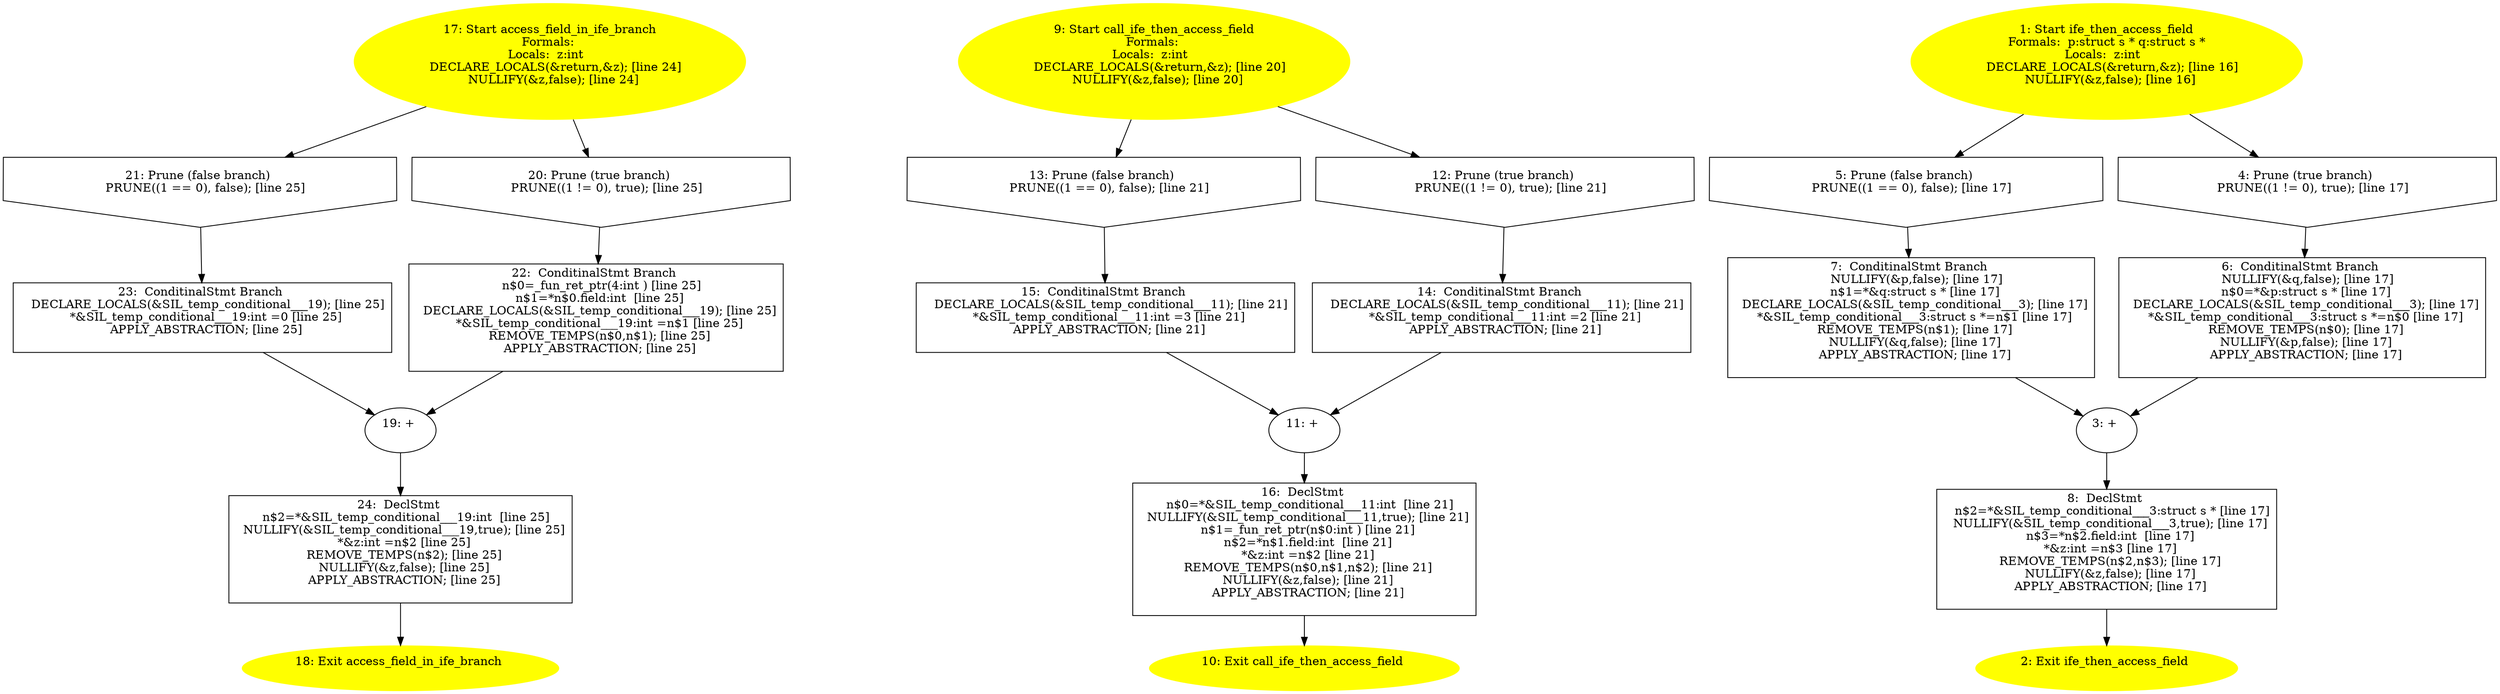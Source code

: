 digraph iCFG {
24 [label="24:  DeclStmt \n   n$2=*&SIL_temp_conditional___19:int  [line 25]\n  NULLIFY(&SIL_temp_conditional___19,true); [line 25]\n  *&z:int =n$2 [line 25]\n  REMOVE_TEMPS(n$2); [line 25]\n  NULLIFY(&z,false); [line 25]\n  APPLY_ABSTRACTION; [line 25]\n " shape="box"]
	

	 24 -> 18 ;
23 [label="23:  ConditinalStmt Branch \n   DECLARE_LOCALS(&SIL_temp_conditional___19); [line 25]\n  *&SIL_temp_conditional___19:int =0 [line 25]\n  APPLY_ABSTRACTION; [line 25]\n " shape="box"]
	

	 23 -> 19 ;
22 [label="22:  ConditinalStmt Branch \n   n$0=_fun_ret_ptr(4:int ) [line 25]\n  n$1=*n$0.field:int  [line 25]\n  DECLARE_LOCALS(&SIL_temp_conditional___19); [line 25]\n  *&SIL_temp_conditional___19:int =n$1 [line 25]\n  REMOVE_TEMPS(n$0,n$1); [line 25]\n  APPLY_ABSTRACTION; [line 25]\n " shape="box"]
	

	 22 -> 19 ;
21 [label="21: Prune (false branch) \n   PRUNE((1 == 0), false); [line 25]\n " shape="invhouse"]
	

	 21 -> 23 ;
20 [label="20: Prune (true branch) \n   PRUNE((1 != 0), true); [line 25]\n " shape="invhouse"]
	

	 20 -> 22 ;
19 [label="19: + \n  " ]
	

	 19 -> 24 ;
18 [label="18: Exit access_field_in_ife_branch \n  " color=yellow style=filled]
	

17 [label="17: Start access_field_in_ife_branch\nFormals: \nLocals:  z:int  \n   DECLARE_LOCALS(&return,&z); [line 24]\n  NULLIFY(&z,false); [line 24]\n " color=yellow style=filled]
	

	 17 -> 20 ;
	 17 -> 21 ;
16 [label="16:  DeclStmt \n   n$0=*&SIL_temp_conditional___11:int  [line 21]\n  NULLIFY(&SIL_temp_conditional___11,true); [line 21]\n  n$1=_fun_ret_ptr(n$0:int ) [line 21]\n  n$2=*n$1.field:int  [line 21]\n  *&z:int =n$2 [line 21]\n  REMOVE_TEMPS(n$0,n$1,n$2); [line 21]\n  NULLIFY(&z,false); [line 21]\n  APPLY_ABSTRACTION; [line 21]\n " shape="box"]
	

	 16 -> 10 ;
15 [label="15:  ConditinalStmt Branch \n   DECLARE_LOCALS(&SIL_temp_conditional___11); [line 21]\n  *&SIL_temp_conditional___11:int =3 [line 21]\n  APPLY_ABSTRACTION; [line 21]\n " shape="box"]
	

	 15 -> 11 ;
14 [label="14:  ConditinalStmt Branch \n   DECLARE_LOCALS(&SIL_temp_conditional___11); [line 21]\n  *&SIL_temp_conditional___11:int =2 [line 21]\n  APPLY_ABSTRACTION; [line 21]\n " shape="box"]
	

	 14 -> 11 ;
13 [label="13: Prune (false branch) \n   PRUNE((1 == 0), false); [line 21]\n " shape="invhouse"]
	

	 13 -> 15 ;
12 [label="12: Prune (true branch) \n   PRUNE((1 != 0), true); [line 21]\n " shape="invhouse"]
	

	 12 -> 14 ;
11 [label="11: + \n  " ]
	

	 11 -> 16 ;
10 [label="10: Exit call_ife_then_access_field \n  " color=yellow style=filled]
	

9 [label="9: Start call_ife_then_access_field\nFormals: \nLocals:  z:int  \n   DECLARE_LOCALS(&return,&z); [line 20]\n  NULLIFY(&z,false); [line 20]\n " color=yellow style=filled]
	

	 9 -> 12 ;
	 9 -> 13 ;
8 [label="8:  DeclStmt \n   n$2=*&SIL_temp_conditional___3:struct s * [line 17]\n  NULLIFY(&SIL_temp_conditional___3,true); [line 17]\n  n$3=*n$2.field:int  [line 17]\n  *&z:int =n$3 [line 17]\n  REMOVE_TEMPS(n$2,n$3); [line 17]\n  NULLIFY(&z,false); [line 17]\n  APPLY_ABSTRACTION; [line 17]\n " shape="box"]
	

	 8 -> 2 ;
7 [label="7:  ConditinalStmt Branch \n   NULLIFY(&p,false); [line 17]\n  n$1=*&q:struct s * [line 17]\n  DECLARE_LOCALS(&SIL_temp_conditional___3); [line 17]\n  *&SIL_temp_conditional___3:struct s *=n$1 [line 17]\n  REMOVE_TEMPS(n$1); [line 17]\n  NULLIFY(&q,false); [line 17]\n  APPLY_ABSTRACTION; [line 17]\n " shape="box"]
	

	 7 -> 3 ;
6 [label="6:  ConditinalStmt Branch \n   NULLIFY(&q,false); [line 17]\n  n$0=*&p:struct s * [line 17]\n  DECLARE_LOCALS(&SIL_temp_conditional___3); [line 17]\n  *&SIL_temp_conditional___3:struct s *=n$0 [line 17]\n  REMOVE_TEMPS(n$0); [line 17]\n  NULLIFY(&p,false); [line 17]\n  APPLY_ABSTRACTION; [line 17]\n " shape="box"]
	

	 6 -> 3 ;
5 [label="5: Prune (false branch) \n   PRUNE((1 == 0), false); [line 17]\n " shape="invhouse"]
	

	 5 -> 7 ;
4 [label="4: Prune (true branch) \n   PRUNE((1 != 0), true); [line 17]\n " shape="invhouse"]
	

	 4 -> 6 ;
3 [label="3: + \n  " ]
	

	 3 -> 8 ;
2 [label="2: Exit ife_then_access_field \n  " color=yellow style=filled]
	

1 [label="1: Start ife_then_access_field\nFormals:  p:struct s * q:struct s *\nLocals:  z:int  \n   DECLARE_LOCALS(&return,&z); [line 16]\n  NULLIFY(&z,false); [line 16]\n " color=yellow style=filled]
	

	 1 -> 4 ;
	 1 -> 5 ;
}
